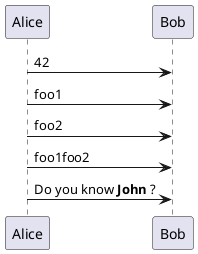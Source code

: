 @startuml
!$a  = 42
!$ab = "foo1"
!$cd = "foo2"
!$ef = $ab + $cd
!$foo = { "name": "John", "age" : 30 }

Alice -> Bob : $a
Alice -> Bob : $ab
Alice -> Bob : $cd
Alice -> Bob : $ef
Alice -> Bob : Do you know **$foo.name** ?
@enduml
